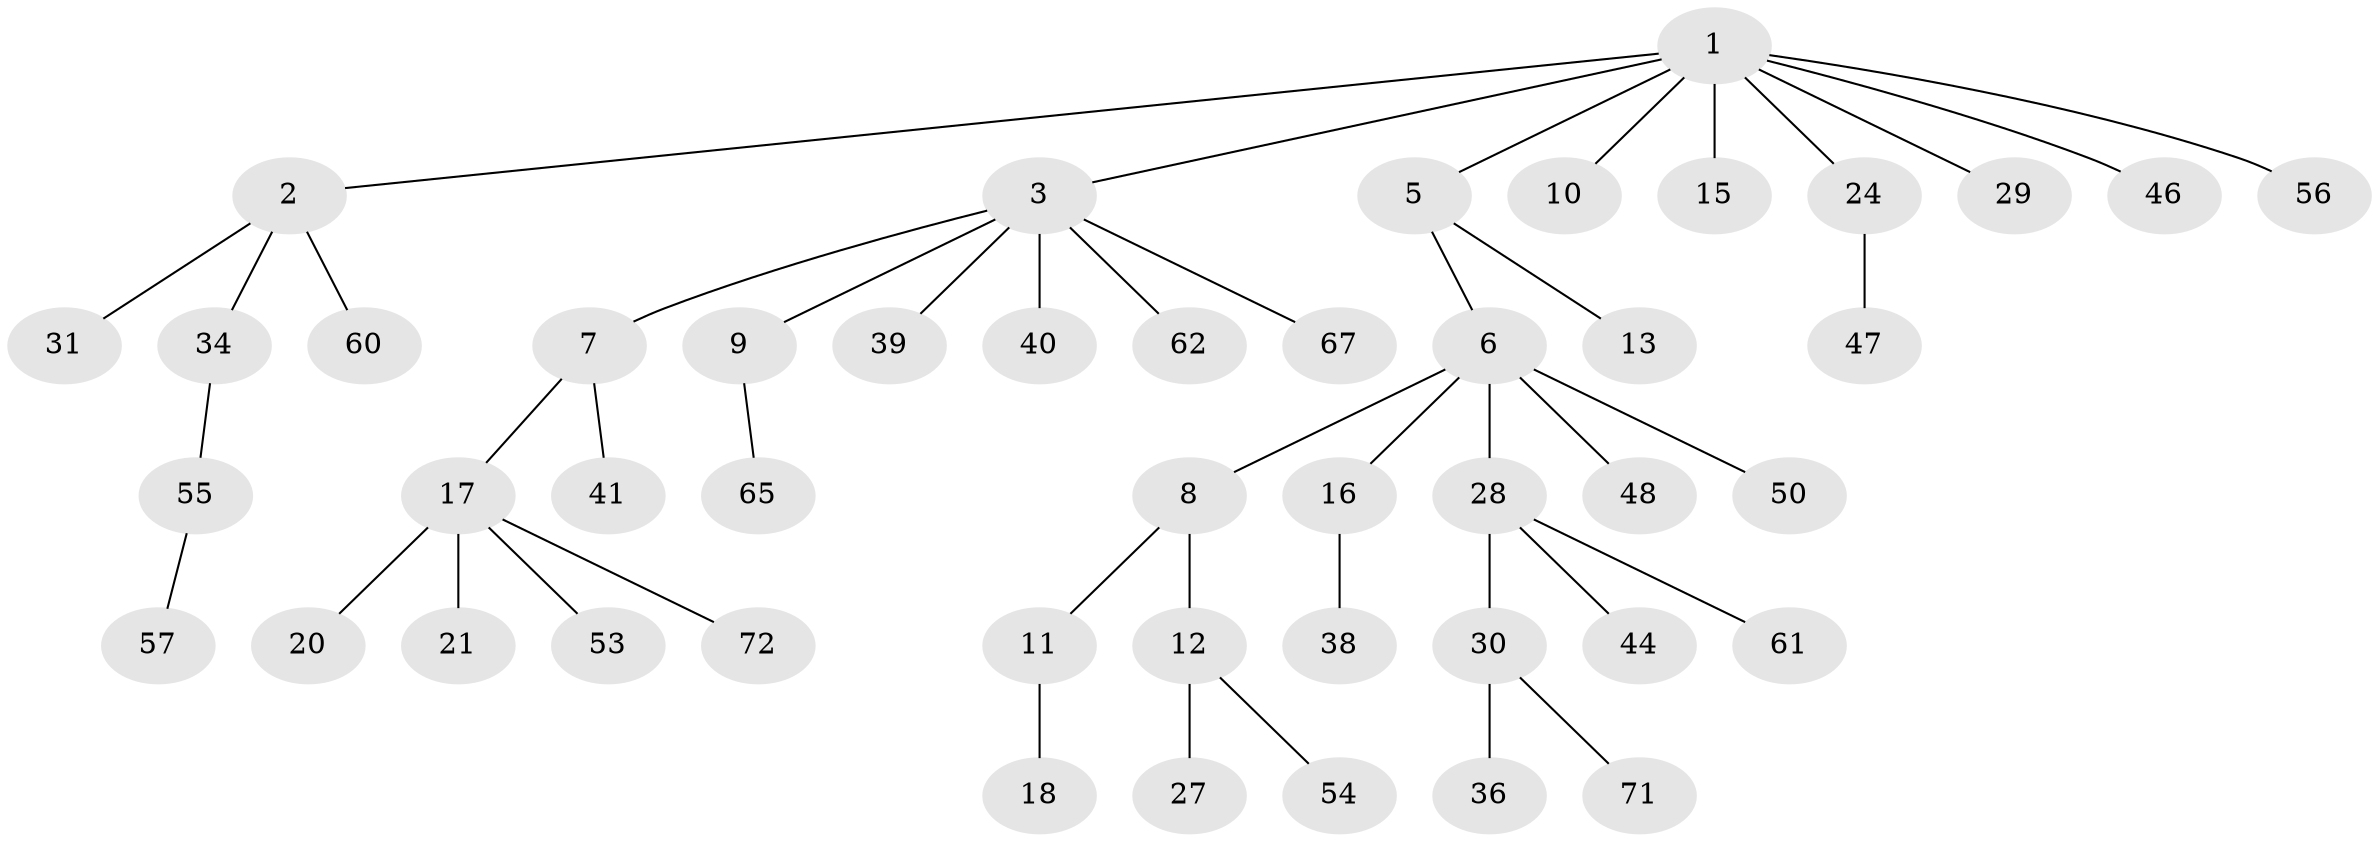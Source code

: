 // Generated by graph-tools (version 1.1) at 2025/52/02/27/25 19:52:12]
// undirected, 47 vertices, 46 edges
graph export_dot {
graph [start="1"]
  node [color=gray90,style=filled];
  1 [super="+4"];
  2 [super="+26"];
  3 [super="+22"];
  5;
  6 [super="+14"];
  7;
  8;
  9 [super="+63"];
  10 [super="+33"];
  11 [super="+37"];
  12 [super="+25"];
  13;
  15;
  16 [super="+23"];
  17 [super="+19"];
  18 [super="+42"];
  20;
  21 [super="+32"];
  24 [super="+45"];
  27 [super="+51"];
  28 [super="+35"];
  29 [super="+52"];
  30 [super="+43"];
  31 [super="+70"];
  34;
  36 [super="+59"];
  38 [super="+68"];
  39;
  40 [super="+66"];
  41 [super="+49"];
  44 [super="+58"];
  46;
  47;
  48;
  50 [super="+73"];
  53;
  54;
  55;
  56;
  57 [super="+64"];
  60;
  61;
  62 [super="+69"];
  65;
  67;
  71;
  72;
  1 -- 2;
  1 -- 3;
  1 -- 5;
  1 -- 10;
  1 -- 24;
  1 -- 29;
  1 -- 46;
  1 -- 56;
  1 -- 15;
  2 -- 60;
  2 -- 34;
  2 -- 31;
  3 -- 7;
  3 -- 9;
  3 -- 39;
  3 -- 40;
  3 -- 67;
  3 -- 62;
  5 -- 6;
  5 -- 13;
  6 -- 8;
  6 -- 16;
  6 -- 50;
  6 -- 48;
  6 -- 28;
  7 -- 17;
  7 -- 41;
  8 -- 11;
  8 -- 12;
  9 -- 65;
  11 -- 18;
  12 -- 27;
  12 -- 54;
  16 -- 38;
  17 -- 20;
  17 -- 21;
  17 -- 53;
  17 -- 72;
  24 -- 47;
  28 -- 30;
  28 -- 61;
  28 -- 44;
  30 -- 36;
  30 -- 71;
  34 -- 55;
  55 -- 57;
}
